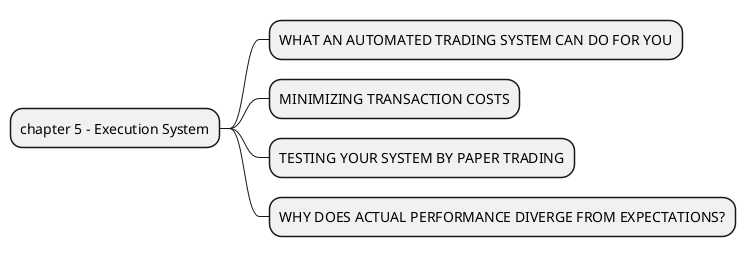@startmindmap
+ chapter 5 - Execution System
++ WHAT AN AUTOMATED TRADING SYSTEM CAN DO FOR YOU
++ MINIMIZING TRANSACTION COSTS
++ TESTING YOUR SYSTEM BY PAPER TRADING
++ WHY DOES ACTUAL PERFORMANCE DIVERGE FROM EXPECTATIONS?
@endmindmap